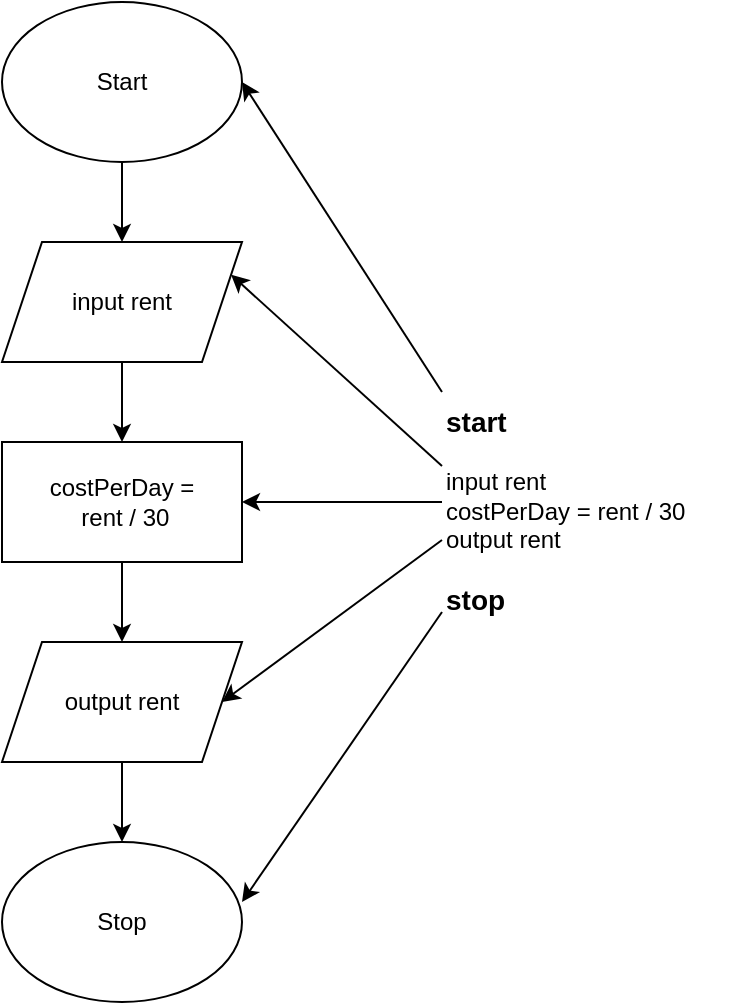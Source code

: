 <mxfile version="24.7.17">
  <diagram name="Page-1" id="GC30_9xjFJiRFgOWV77Z">
    <mxGraphModel dx="472" dy="827" grid="1" gridSize="10" guides="1" tooltips="1" connect="1" arrows="1" fold="1" page="1" pageScale="1" pageWidth="850" pageHeight="1100" math="0" shadow="0">
      <root>
        <mxCell id="0" />
        <mxCell id="1" parent="0" />
        <mxCell id="EWfqVEN3eDqRPe0bhWaA-8" value="" style="edgeStyle=orthogonalEdgeStyle;rounded=0;orthogonalLoop=1;jettySize=auto;html=1;" edge="1" parent="1" source="EWfqVEN3eDqRPe0bhWaA-1" target="EWfqVEN3eDqRPe0bhWaA-4">
          <mxGeometry relative="1" as="geometry" />
        </mxCell>
        <mxCell id="EWfqVEN3eDqRPe0bhWaA-1" value="Start" style="ellipse;whiteSpace=wrap;html=1;" vertex="1" parent="1">
          <mxGeometry x="40" y="70" width="120" height="80" as="geometry" />
        </mxCell>
        <mxCell id="EWfqVEN3eDqRPe0bhWaA-2" value="Stop" style="ellipse;whiteSpace=wrap;html=1;" vertex="1" parent="1">
          <mxGeometry x="40" y="490" width="120" height="80" as="geometry" />
        </mxCell>
        <mxCell id="EWfqVEN3eDqRPe0bhWaA-12" value="" style="edgeStyle=orthogonalEdgeStyle;rounded=0;orthogonalLoop=1;jettySize=auto;html=1;" edge="1" parent="1" source="EWfqVEN3eDqRPe0bhWaA-3" target="EWfqVEN3eDqRPe0bhWaA-2">
          <mxGeometry relative="1" as="geometry" />
        </mxCell>
        <mxCell id="EWfqVEN3eDqRPe0bhWaA-3" value="output rent" style="shape=parallelogram;perimeter=parallelogramPerimeter;whiteSpace=wrap;html=1;fixedSize=1;" vertex="1" parent="1">
          <mxGeometry x="40" y="390" width="120" height="60" as="geometry" />
        </mxCell>
        <mxCell id="EWfqVEN3eDqRPe0bhWaA-9" value="" style="edgeStyle=orthogonalEdgeStyle;rounded=0;orthogonalLoop=1;jettySize=auto;html=1;" edge="1" parent="1" source="EWfqVEN3eDqRPe0bhWaA-4">
          <mxGeometry relative="1" as="geometry">
            <mxPoint x="100" y="290" as="targetPoint" />
          </mxGeometry>
        </mxCell>
        <mxCell id="EWfqVEN3eDqRPe0bhWaA-4" value="input rent" style="shape=parallelogram;perimeter=parallelogramPerimeter;whiteSpace=wrap;html=1;fixedSize=1;" vertex="1" parent="1">
          <mxGeometry x="40" y="190" width="120" height="60" as="geometry" />
        </mxCell>
        <mxCell id="EWfqVEN3eDqRPe0bhWaA-11" value="" style="edgeStyle=orthogonalEdgeStyle;rounded=0;orthogonalLoop=1;jettySize=auto;html=1;" edge="1" parent="1" source="EWfqVEN3eDqRPe0bhWaA-5" target="EWfqVEN3eDqRPe0bhWaA-3">
          <mxGeometry relative="1" as="geometry" />
        </mxCell>
        <mxCell id="EWfqVEN3eDqRPe0bhWaA-5" value="&lt;span style=&quot;line-height: 115%;&quot;&gt;&lt;font style=&quot;font-size: 12px;&quot;&gt;costPerDay =&lt;/font&gt;&lt;/span&gt;&lt;div&gt;&lt;span style=&quot;line-height: 115%;&quot;&gt;&lt;font style=&quot;font-size: 12px;&quot;&gt;&amp;nbsp;rent / 30&lt;/font&gt;&lt;/span&gt;&lt;/div&gt;" style="rounded=0;whiteSpace=wrap;html=1;" vertex="1" parent="1">
          <mxGeometry x="40" y="290" width="120" height="60" as="geometry" />
        </mxCell>
        <mxCell id="EWfqVEN3eDqRPe0bhWaA-16" value="" style="edgeStyle=orthogonalEdgeStyle;rounded=0;orthogonalLoop=1;jettySize=auto;html=1;" edge="1" parent="1" source="EWfqVEN3eDqRPe0bhWaA-13" target="EWfqVEN3eDqRPe0bhWaA-5">
          <mxGeometry relative="1" as="geometry" />
        </mxCell>
        <mxCell id="EWfqVEN3eDqRPe0bhWaA-13" value="&lt;font style=&quot;font-size: 14px;&quot;&gt;&lt;b&gt;start&lt;/b&gt;&lt;/font&gt;&lt;div&gt;&amp;nbsp;&lt;/div&gt;&lt;div&gt;input rent&lt;br&gt;costPerDay = rent / 30&lt;br&gt;output rent&lt;/div&gt;&lt;div&gt;&amp;nbsp;&lt;br&gt;&lt;b&gt;&lt;font style=&quot;font-size: 14px;&quot;&gt;stop&lt;/font&gt;&lt;/b&gt;&lt;/div&gt;" style="text;whiteSpace=wrap;html=1;" vertex="1" parent="1">
          <mxGeometry x="260" y="265" width="150" height="110" as="geometry" />
        </mxCell>
        <mxCell id="EWfqVEN3eDqRPe0bhWaA-14" value="" style="endArrow=classic;html=1;rounded=0;exitX=0;exitY=0;exitDx=0;exitDy=0;entryX=1;entryY=0.5;entryDx=0;entryDy=0;" edge="1" parent="1" source="EWfqVEN3eDqRPe0bhWaA-13" target="EWfqVEN3eDqRPe0bhWaA-1">
          <mxGeometry width="50" height="50" relative="1" as="geometry">
            <mxPoint x="220" y="430" as="sourcePoint" />
            <mxPoint x="270" y="380" as="targetPoint" />
          </mxGeometry>
        </mxCell>
        <mxCell id="EWfqVEN3eDqRPe0bhWaA-15" value="" style="endArrow=classic;html=1;rounded=0;entryX=1;entryY=0.375;entryDx=0;entryDy=0;entryPerimeter=0;exitX=0;exitY=1;exitDx=0;exitDy=0;" edge="1" parent="1" source="EWfqVEN3eDqRPe0bhWaA-13" target="EWfqVEN3eDqRPe0bhWaA-2">
          <mxGeometry width="50" height="50" relative="1" as="geometry">
            <mxPoint x="220" y="430" as="sourcePoint" />
            <mxPoint x="270" y="380" as="targetPoint" />
          </mxGeometry>
        </mxCell>
        <mxCell id="EWfqVEN3eDqRPe0bhWaA-17" value="" style="endArrow=classic;html=1;rounded=0;entryX=1;entryY=0.25;entryDx=0;entryDy=0;exitX=0;exitY=0.336;exitDx=0;exitDy=0;exitPerimeter=0;" edge="1" parent="1" source="EWfqVEN3eDqRPe0bhWaA-13" target="EWfqVEN3eDqRPe0bhWaA-4">
          <mxGeometry width="50" height="50" relative="1" as="geometry">
            <mxPoint x="240" y="300" as="sourcePoint" />
            <mxPoint x="270" y="380" as="targetPoint" />
          </mxGeometry>
        </mxCell>
        <mxCell id="EWfqVEN3eDqRPe0bhWaA-18" value="" style="endArrow=classic;html=1;rounded=0;entryX=1;entryY=0.5;entryDx=0;entryDy=0;exitX=0;exitY=0.673;exitDx=0;exitDy=0;exitPerimeter=0;" edge="1" parent="1" source="EWfqVEN3eDqRPe0bhWaA-13" target="EWfqVEN3eDqRPe0bhWaA-3">
          <mxGeometry width="50" height="50" relative="1" as="geometry">
            <mxPoint x="220" y="430" as="sourcePoint" />
            <mxPoint x="270" y="380" as="targetPoint" />
          </mxGeometry>
        </mxCell>
      </root>
    </mxGraphModel>
  </diagram>
</mxfile>
